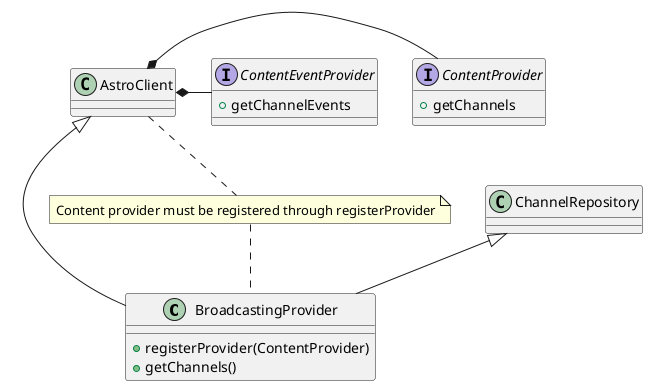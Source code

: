 @startuml
'paste content to https://www.planttext.com for more detail
class BroadcastingProvider{
+ registerProvider(ContentProvider)
+ getChannels()
}
class ChannelRepository
interface ContentProvider{
+ getChannels
}
interface ContentEventProvider {
+ getChannelEvents
}

note "Content provider must be registered through registerProvider" as N2
AstroClient .. N2
N2 .. BroadcastingProvider

class AstroClient
AstroClient *- ContentProvider
class AstroClient
AstroClient *- ContentEventProvider

AstroClient <|-- BroadcastingProvider
ChannelRepository <|-- BroadcastingProvider
@enduml
